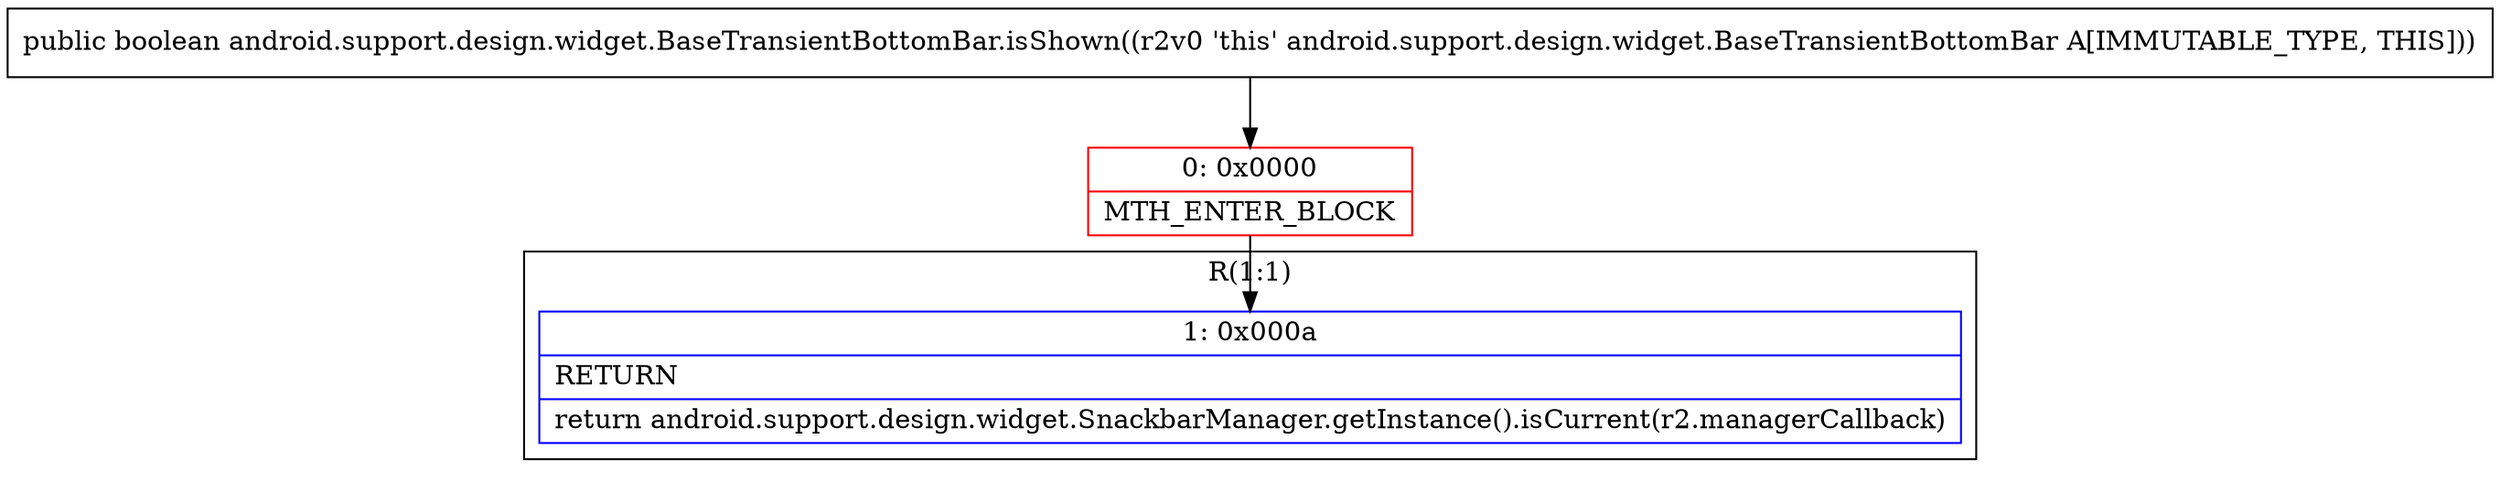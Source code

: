 digraph "CFG forandroid.support.design.widget.BaseTransientBottomBar.isShown()Z" {
subgraph cluster_Region_1758357855 {
label = "R(1:1)";
node [shape=record,color=blue];
Node_1 [shape=record,label="{1\:\ 0x000a|RETURN\l|return android.support.design.widget.SnackbarManager.getInstance().isCurrent(r2.managerCallback)\l}"];
}
Node_0 [shape=record,color=red,label="{0\:\ 0x0000|MTH_ENTER_BLOCK\l}"];
MethodNode[shape=record,label="{public boolean android.support.design.widget.BaseTransientBottomBar.isShown((r2v0 'this' android.support.design.widget.BaseTransientBottomBar A[IMMUTABLE_TYPE, THIS])) }"];
MethodNode -> Node_0;
Node_0 -> Node_1;
}


